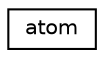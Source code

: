 digraph "Graphical Class Hierarchy"
{
  edge [fontname="Helvetica",fontsize="10",labelfontname="Helvetica",labelfontsize="10"];
  node [fontname="Helvetica",fontsize="10",shape=record];
  rankdir="LR";
  Node1 [label="atom",height=0.2,width=0.4,color="black", fillcolor="white", style="filled",URL="$classatom.html"];
}

